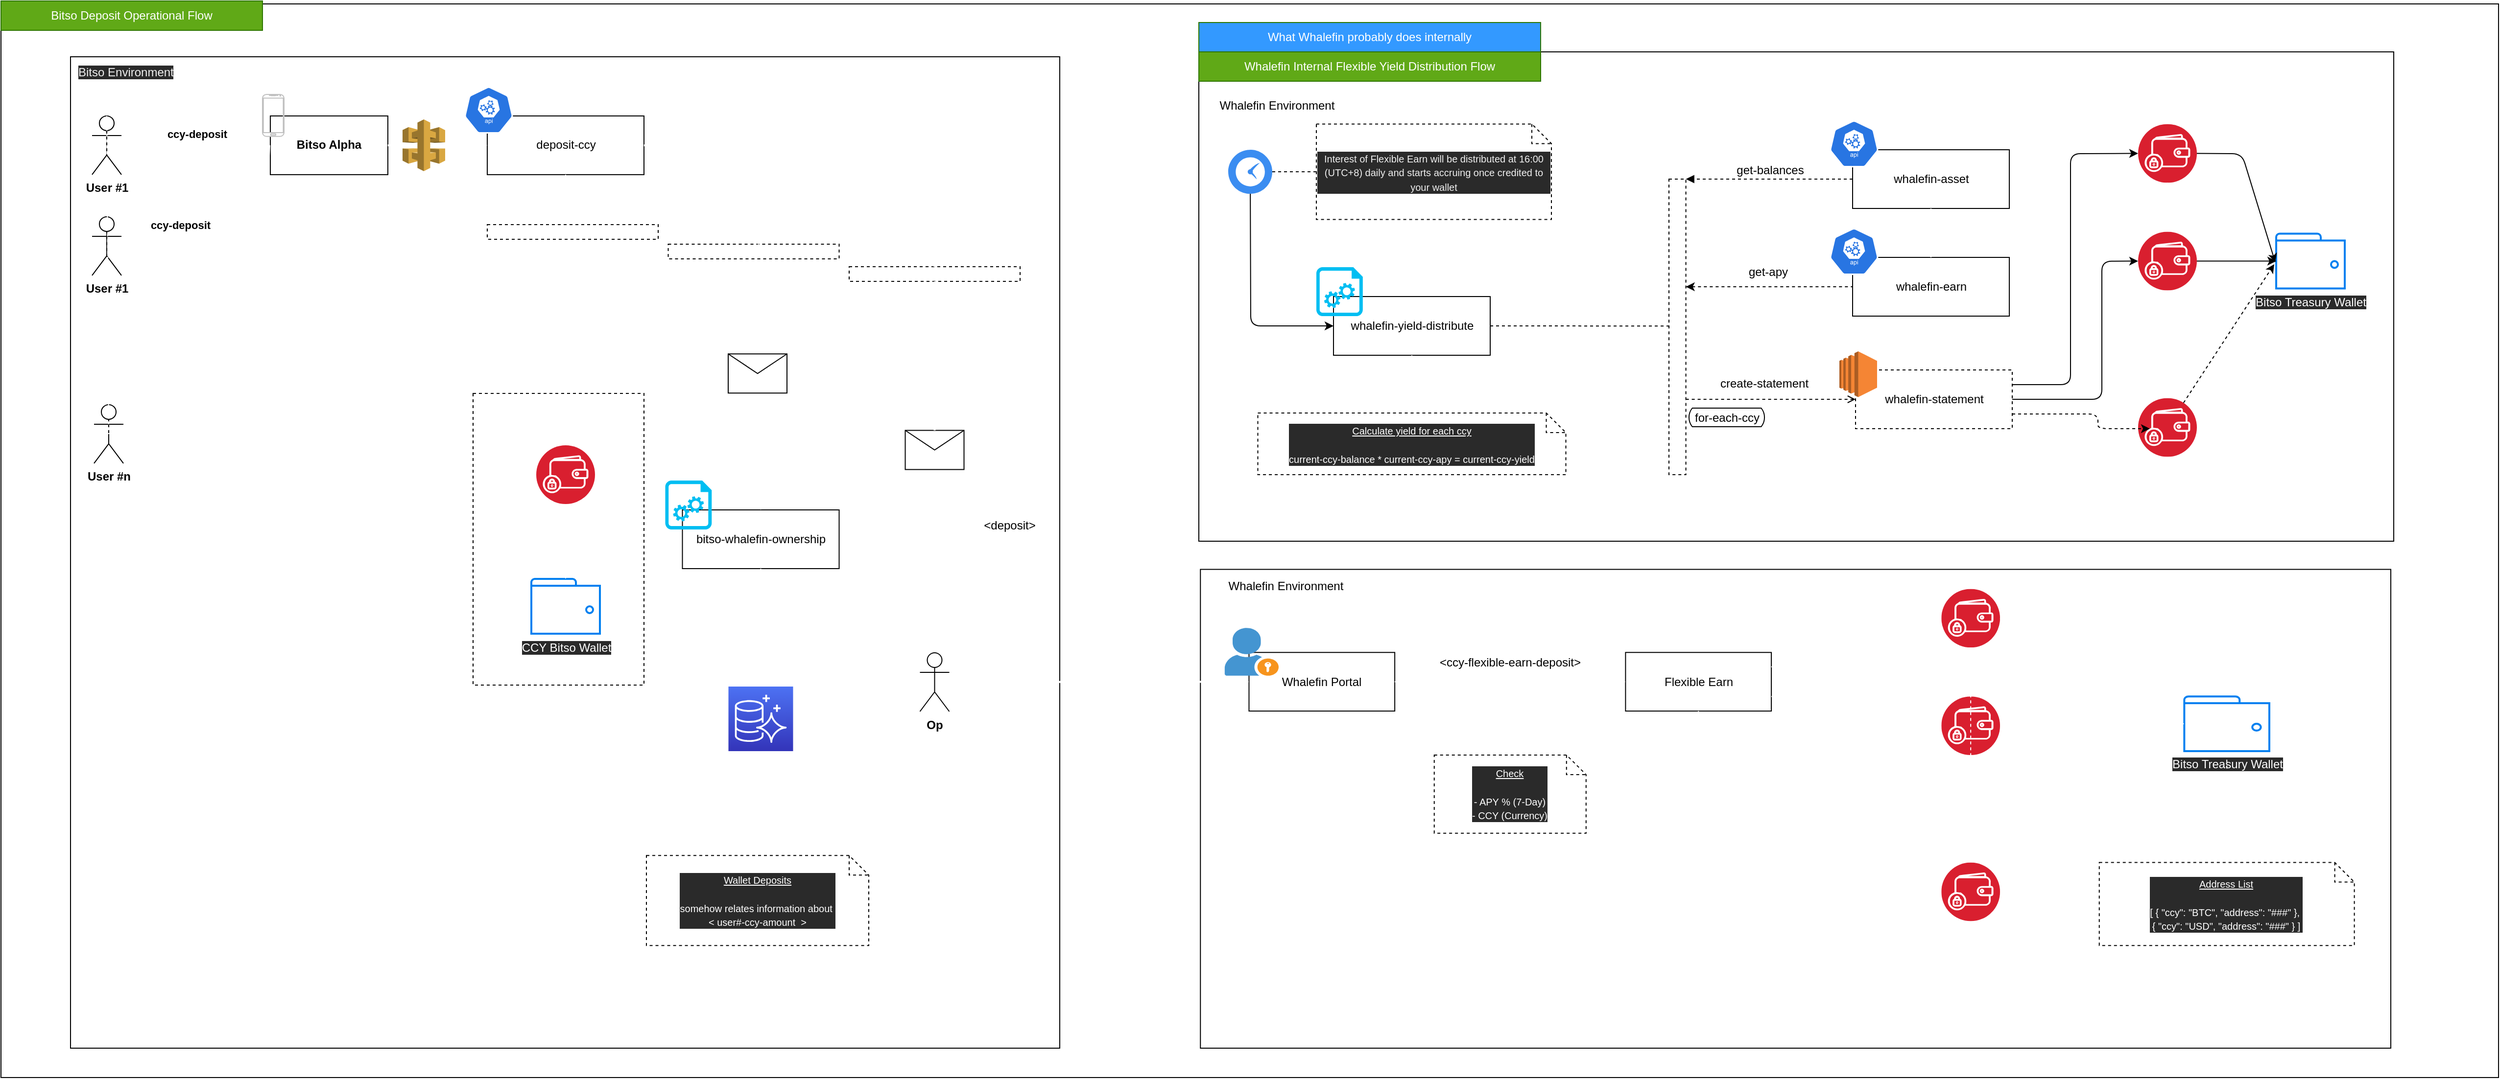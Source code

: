 <mxfile>
    <diagram id="_SWscUMFCUIIxWZ5bed2" name="Page-1">
        <mxGraphModel dx="3054" dy="1720" grid="1" gridSize="10" guides="1" tooltips="1" connect="1" arrows="1" fold="1" page="1" pageScale="1" pageWidth="850" pageHeight="1100" math="0" shadow="0">
            <root>
                <mxCell id="0"/>
                <mxCell id="1" parent="0"/>
                <mxCell id="2" value="" style="rounded=0;whiteSpace=wrap;html=1;" parent="1" vertex="1">
                    <mxGeometry y="3" width="2550" height="1097" as="geometry"/>
                </mxCell>
                <mxCell id="3" value="" style="rounded=0;whiteSpace=wrap;html=1;fontSize=10;fontColor=#FFFFFF;" parent="1" vertex="1">
                    <mxGeometry x="71" y="57" width="1010" height="1013" as="geometry"/>
                </mxCell>
                <mxCell id="4" value="Bitso Deposit Operational Flow" style="text;html=1;strokeColor=#2D7600;fillColor=#60a917;align=center;verticalAlign=middle;whiteSpace=wrap;rounded=0;fontColor=#ffffff;" parent="1" vertex="1">
                    <mxGeometry width="267" height="30" as="geometry"/>
                </mxCell>
                <mxCell id="5" value="" style="group;dashed=1;" parent="1" vertex="1" connectable="0">
                    <mxGeometry x="1223" y="52" width="1220" height="500" as="geometry"/>
                </mxCell>
                <mxCell id="6" value="" style="rounded=0;whiteSpace=wrap;html=1;" parent="5" vertex="1">
                    <mxGeometry x="10" y="40" width="920" height="400" as="geometry"/>
                </mxCell>
                <mxCell id="7" value="" style="rounded=0;whiteSpace=wrap;html=1;" parent="5" vertex="1">
                    <mxGeometry width="1220" height="500" as="geometry"/>
                </mxCell>
                <mxCell id="8" value="Whalefin Internal Flexible Yield Distribution Flow" style="text;html=1;strokeColor=#2D7600;fillColor=#60a917;align=center;verticalAlign=middle;whiteSpace=wrap;rounded=0;fontColor=#ffffff;" parent="5" vertex="1">
                    <mxGeometry width="349" height="30" as="geometry"/>
                </mxCell>
                <mxCell id="9" value="Whalefin Environment" style="text;html=1;strokeColor=none;fillColor=none;align=center;verticalAlign=middle;whiteSpace=wrap;rounded=0;" parent="5" vertex="1">
                    <mxGeometry x="10" y="40" width="140" height="30" as="geometry"/>
                </mxCell>
                <mxCell id="10" value="" style="group" parent="5" vertex="1" connectable="0">
                    <mxGeometry x="120" y="220" width="177.5" height="90" as="geometry"/>
                </mxCell>
                <mxCell id="11" value="whalefin-yield-distribute" style="rounded=0;whiteSpace=wrap;html=1;" parent="10" vertex="1">
                    <mxGeometry x="17.5" y="30" width="160" height="60" as="geometry"/>
                </mxCell>
                <mxCell id="12" value="" style="verticalLabelPosition=bottom;html=1;verticalAlign=top;align=center;strokeColor=none;fillColor=#00BEF2;shape=mxgraph.azure.startup_task;pointerEvents=1;labelBackgroundColor=#2A2A2A;fontColor=#FFFFFF;gradientColor=none;shadow=0;" parent="10" vertex="1">
                    <mxGeometry width="47.5" height="50" as="geometry"/>
                </mxCell>
                <mxCell id="13" value="&lt;span style=&quot;color: rgb(240 , 240 , 240)&quot;&gt;&lt;font style=&quot;font-size: 10px&quot;&gt;Interest of Flexible Earn will be distributed at 16:00 (UTC+8) daily and starts accruing once credited to your wallet&lt;/font&gt;&lt;/span&gt;" style="shape=note;size=20;whiteSpace=wrap;html=1;labelBackgroundColor=#2A2A2A;fontColor=#FFFFFF;dashed=1;" parent="5" vertex="1">
                    <mxGeometry x="120" y="73.75" width="240" height="97.5" as="geometry"/>
                </mxCell>
                <mxCell id="14" style="edgeStyle=none;html=1;entryX=0;entryY=0.5;entryDx=0;entryDy=0;entryPerimeter=0;dashed=1;endArrow=none;endFill=0;" parent="5" source="16" target="13" edge="1">
                    <mxGeometry relative="1" as="geometry"/>
                </mxCell>
                <mxCell id="15" style="edgeStyle=none;html=1;entryX=0;entryY=0.5;entryDx=0;entryDy=0;" parent="5" source="16" target="11" edge="1">
                    <mxGeometry relative="1" as="geometry">
                        <Array as="points">
                            <mxPoint x="53" y="280"/>
                        </Array>
                    </mxGeometry>
                </mxCell>
                <mxCell id="16" value="" style="sketch=0;html=1;aspect=fixed;strokeColor=none;shadow=0;align=center;verticalAlign=top;fillColor=#3B8DF1;shape=mxgraph.gcp2.clock" parent="5" vertex="1">
                    <mxGeometry x="30" y="100" width="45" height="45" as="geometry"/>
                </mxCell>
                <mxCell id="17" value="" style="html=1;points=[];perimeter=orthogonalPerimeter;shadow=0;dashed=1;fontSize=10;gradientColor=none;" parent="5" vertex="1">
                    <mxGeometry x="480" y="130" width="17.3" height="302" as="geometry"/>
                </mxCell>
                <mxCell id="18" value="&lt;font style=&quot;font-size: 12px&quot;&gt;get-balances&lt;/font&gt;" style="html=1;verticalAlign=bottom;endArrow=block;entryX=1;entryY=0;dashed=1;fontSize=10;exitX=0;exitY=0.5;exitDx=0;exitDy=0;" parent="5" source="21" target="17" edge="1">
                    <mxGeometry relative="1" as="geometry">
                        <mxPoint x="589.76" y="145" as="sourcePoint"/>
                    </mxGeometry>
                </mxCell>
                <mxCell id="19" value="" style="group" parent="5" vertex="1" connectable="0">
                    <mxGeometry x="650" y="70" width="177.5" height="90" as="geometry"/>
                </mxCell>
                <mxCell id="20" value="" style="group" parent="19" vertex="1" connectable="0">
                    <mxGeometry x="-6" width="183.5" height="90" as="geometry"/>
                </mxCell>
                <mxCell id="21" value="whalefin-asset" style="rounded=0;whiteSpace=wrap;html=1;" parent="20" vertex="1">
                    <mxGeometry x="23.5" y="30" width="160" height="60" as="geometry"/>
                </mxCell>
                <mxCell id="22" value="" style="sketch=0;html=1;dashed=0;whitespace=wrap;fillColor=#2875E2;strokeColor=#ffffff;points=[[0.005,0.63,0],[0.1,0.2,0],[0.9,0.2,0],[0.5,0,0],[0.995,0.63,0],[0.72,0.99,0],[0.5,1,0],[0.28,0.99,0]];shape=mxgraph.kubernetes.icon;prIcon=api;shadow=0;fontSize=12;" parent="20" vertex="1">
                    <mxGeometry width="50" height="48" as="geometry"/>
                </mxCell>
                <mxCell id="23" value="" style="group" parent="5" vertex="1" connectable="0">
                    <mxGeometry x="650" y="180" width="177.5" height="90" as="geometry"/>
                </mxCell>
                <mxCell id="24" value="" style="group" parent="23" vertex="1" connectable="0">
                    <mxGeometry x="-6" width="183.5" height="90" as="geometry"/>
                </mxCell>
                <mxCell id="25" value="whalefin-earn" style="rounded=0;whiteSpace=wrap;html=1;" parent="24" vertex="1">
                    <mxGeometry x="23.5" y="30" width="160" height="60" as="geometry"/>
                </mxCell>
                <mxCell id="26" value="" style="sketch=0;html=1;dashed=0;whitespace=wrap;fillColor=#2875E2;strokeColor=#ffffff;points=[[0.005,0.63,0],[0.1,0.2,0],[0.9,0.2,0],[0.5,0,0],[0.995,0.63,0],[0.72,0.99,0],[0.5,1,0],[0.28,0.99,0]];shape=mxgraph.kubernetes.icon;prIcon=api;shadow=0;fontSize=12;" parent="24" vertex="1">
                    <mxGeometry width="50" height="48" as="geometry"/>
                </mxCell>
                <mxCell id="27" value="" style="group;dashed=1;" parent="5" vertex="1" connectable="0">
                    <mxGeometry x="647" y="295" width="183.5" height="90" as="geometry"/>
                </mxCell>
                <mxCell id="28" value="" style="group;dashed=1;" parent="27" vertex="1" connectable="0">
                    <mxGeometry x="7" y="11" width="176.5" height="79" as="geometry"/>
                </mxCell>
                <mxCell id="29" value="whalefin-statement" style="rounded=0;whiteSpace=wrap;html=1;dashed=1;" parent="28" vertex="1">
                    <mxGeometry x="16.5" y="19" width="160" height="60" as="geometry"/>
                </mxCell>
                <mxCell id="30" value="" style="outlineConnect=0;dashed=0;verticalLabelPosition=bottom;verticalAlign=top;align=center;html=1;shape=mxgraph.aws3.ec2;fillColor=#F58534;gradientColor=none;shadow=0;fontSize=12;" parent="28" vertex="1">
                    <mxGeometry width="38.5" height="46.8" as="geometry"/>
                </mxCell>
                <mxCell id="31" value="create-statement" style="edgeLabel;html=1;align=center;verticalAlign=middle;resizable=0;points=[];fontSize=12;" parent="5" vertex="1" connectable="0">
                    <mxGeometry x="576" y="298" as="geometry">
                        <mxPoint x="1" y="41" as="offset"/>
                    </mxGeometry>
                </mxCell>
                <mxCell id="32" value="for-each-ccy" style="html=1;dashed=0;whitespace=wrap;shape=mxgraph.dfd.loop" parent="5" vertex="1">
                    <mxGeometry x="500" y="364" width="78" height="19" as="geometry"/>
                </mxCell>
                <mxCell id="33" style="edgeStyle=none;html=1;entryX=0;entryY=0.5;entryDx=0;entryDy=0;fontSize=12;endArrow=none;endFill=0;startArrow=classic;startFill=1;dashed=1;" parent="5" source="17" target="25" edge="1">
                    <mxGeometry relative="1" as="geometry">
                        <mxPoint x="677.5" y="244" as="targetPoint"/>
                    </mxGeometry>
                </mxCell>
                <mxCell id="34" value="get-apy" style="edgeLabel;html=1;align=center;verticalAlign=middle;resizable=0;points=[];fontSize=12;" parent="33" vertex="1" connectable="0">
                    <mxGeometry x="-0.259" y="-1" relative="1" as="geometry">
                        <mxPoint x="20" y="-16" as="offset"/>
                    </mxGeometry>
                </mxCell>
                <mxCell id="35" style="edgeStyle=none;html=1;entryX=0.116;entryY=0.497;entryDx=0;entryDy=0;entryPerimeter=0;endArrow=none;endFill=0;dashed=1;" parent="5" source="11" target="17" edge="1">
                    <mxGeometry relative="1" as="geometry"/>
                </mxCell>
                <mxCell id="36" value="&lt;font color=&quot;#ffffff&quot;&gt;BTC Wallet&lt;/font&gt;" style="aspect=fixed;perimeter=ellipsePerimeter;html=1;align=center;shadow=0;dashed=0;fontColor=#4277BB;labelBackgroundColor=#ffffff;fontSize=12;spacingTop=3;image;image=img/lib/ibm/blockchain/wallet.svg;" parent="5" vertex="1">
                    <mxGeometry x="959" y="73.75" width="60" height="60" as="geometry"/>
                </mxCell>
                <mxCell id="37" style="edgeStyle=none;html=1;entryX=0;entryY=0.5;entryDx=0;entryDy=0;dashed=1;fontSize=12;startArrow=none;startFill=0;endArrow=open;endFill=0;" parent="5" source="17" target="29" edge="1">
                    <mxGeometry relative="1" as="geometry"/>
                </mxCell>
                <mxCell id="39" value="&lt;font color=&quot;#ffffff&quot;&gt;&amp;lt;???&amp;gt; Wallet&lt;/font&gt;" style="aspect=fixed;perimeter=ellipsePerimeter;html=1;align=center;shadow=0;dashed=0;fontColor=#4277BB;labelBackgroundColor=#ffffff;fontSize=12;spacingTop=3;image;image=img/lib/ibm/blockchain/wallet.svg;" parent="5" vertex="1">
                    <mxGeometry x="959" y="353.75" width="60" height="60" as="geometry"/>
                </mxCell>
                <mxCell id="40" style="edgeStyle=none;html=1;fontColor=#FFFFFF;strokeColor=#FFFFFF;endArrow=none;endFill=0;dashed=1;" parent="5" source="36" target="39" edge="1">
                    <mxGeometry relative="1" as="geometry"/>
                </mxCell>
                <mxCell id="41" style="edgeStyle=none;html=1;entryX=0;entryY=0.5;entryDx=0;entryDy=0;endArrow=classic;endFill=1;exitX=1;exitY=0.25;exitDx=0;exitDy=0;" parent="5" source="29" target="36" edge="1">
                    <mxGeometry relative="1" as="geometry">
                        <Array as="points">
                            <mxPoint x="890" y="340"/>
                            <mxPoint x="890" y="104"/>
                        </Array>
                    </mxGeometry>
                </mxCell>
                <mxCell id="42" style="edgeStyle=none;html=1;entryX=0;entryY=0.5;entryDx=0;entryDy=0;endArrow=classic;endFill=1;exitX=1;exitY=0.5;exitDx=0;exitDy=0;" parent="5" source="29" target="38" edge="1">
                    <mxGeometry relative="1" as="geometry">
                        <Array as="points">
                            <mxPoint x="922" y="355"/>
                            <mxPoint x="922" y="214"/>
                        </Array>
                    </mxGeometry>
                </mxCell>
                <mxCell id="43" style="edgeStyle=none;html=1;dashed=1;endArrow=classic;endFill=1;exitX=1;exitY=0.75;exitDx=0;exitDy=0;" parent="5" source="29" edge="1">
                    <mxGeometry relative="1" as="geometry">
                        <mxPoint x="971" y="385" as="targetPoint"/>
                        <Array as="points">
                            <mxPoint x="918" y="370"/>
                            <mxPoint x="918" y="385"/>
                        </Array>
                    </mxGeometry>
                </mxCell>
                <mxCell id="44" value="&lt;span style=&quot;background-color: rgb(42 , 42 , 42)&quot;&gt;Bitso Treasury Wallet&lt;/span&gt;" style="html=1;verticalLabelPosition=bottom;align=center;labelBackgroundColor=#ffffff;verticalAlign=top;strokeWidth=2;strokeColor=#0080F0;shadow=0;dashed=0;shape=mxgraph.ios7.icons.wallet;fontColor=#FFFFFF;" parent="5" vertex="1">
                    <mxGeometry x="1100" y="185.75" width="70" height="56" as="geometry"/>
                </mxCell>
                <mxCell id="45" style="edgeStyle=none;html=1;entryX=-0.014;entryY=0.522;entryDx=0;entryDy=0;entryPerimeter=0;endArrow=classic;endFill=1;" parent="5" source="36" target="44" edge="1">
                    <mxGeometry relative="1" as="geometry">
                        <Array as="points">
                            <mxPoint x="1065" y="104"/>
                        </Array>
                    </mxGeometry>
                </mxCell>
                <mxCell id="46" value="&lt;font style=&quot;font-size: 10px&quot;&gt;&lt;u&gt;Calculate yield for each ccy&lt;/u&gt;&lt;br&gt;&lt;br&gt;current-ccy-balance * current-ccy-apy = current-ccy-yield&lt;/font&gt;&lt;u style=&quot;font-size: 10px&quot;&gt;&lt;br&gt;&lt;/u&gt;" style="shape=note;size=20;whiteSpace=wrap;html=1;labelBackgroundColor=#2A2A2A;fontColor=#FFFFFF;dashed=1;" parent="5" vertex="1">
                    <mxGeometry x="60.25" y="369" width="314.5" height="63" as="geometry"/>
                </mxCell>
                <mxCell id="47" style="edgeStyle=none;html=1;entryX=0.5;entryY=0;entryDx=0;entryDy=0;entryPerimeter=0;dashed=1;endArrow=none;endFill=0;strokeColor=#FFFFFF;" parent="5" source="11" target="46" edge="1">
                    <mxGeometry relative="1" as="geometry"/>
                </mxCell>
                <mxCell id="48" style="edgeStyle=none;html=1;endArrow=classic;endFill=1;" parent="5" source="38" target="44" edge="1">
                    <mxGeometry relative="1" as="geometry"/>
                </mxCell>
                <mxCell id="49" value="" style="edgeStyle=none;html=1;dashed=1;endArrow=none;endFill=0;strokeColor=#FFFFFF;" parent="5" source="25" target="21" edge="1">
                    <mxGeometry relative="1" as="geometry"/>
                </mxCell>
                <mxCell id="50" style="edgeStyle=none;html=1;entryX=-0.029;entryY=0.558;entryDx=0;entryDy=0;entryPerimeter=0;endArrow=classic;endFill=1;dashed=1;" parent="5" source="39" target="44" edge="1">
                    <mxGeometry relative="1" as="geometry"/>
                </mxCell>
                <mxCell id="38" value="&lt;font color=&quot;#ffffff&quot;&gt;USD Wallet&lt;/font&gt;" style="aspect=fixed;perimeter=ellipsePerimeter;html=1;align=center;shadow=0;dashed=0;fontColor=#4277BB;labelBackgroundColor=#ffffff;fontSize=12;spacingTop=3;image;image=img/lib/ibm/blockchain/wallet.svg;" parent="5" vertex="1">
                    <mxGeometry x="959" y="183.75" width="60" height="60" as="geometry"/>
                </mxCell>
                <mxCell id="51" value="" style="group" parent="1" vertex="1" connectable="0">
                    <mxGeometry x="840" y="441" width="1420" height="629" as="geometry"/>
                </mxCell>
                <mxCell id="52" value="" style="rounded=0;whiteSpace=wrap;html=1;" parent="51" vertex="1">
                    <mxGeometry x="384.629" y="139.778" width="1215.371" height="489.222" as="geometry"/>
                </mxCell>
                <mxCell id="54" value="" style="group" parent="51" vertex="1" connectable="0">
                    <mxGeometry x="409.432" y="199.683" width="173.624" height="84.865" as="geometry"/>
                </mxCell>
                <mxCell id="55" value="Whalefin Portal" style="rounded=0;whiteSpace=wrap;html=1;" parent="54" vertex="1">
                    <mxGeometry x="24.803" y="24.96" width="148.821" height="59.905" as="geometry"/>
                </mxCell>
                <mxCell id="56" value="" style="shadow=0;dashed=0;html=1;strokeColor=none;fillColor=#4495D1;labelPosition=center;verticalLabelPosition=bottom;verticalAlign=top;align=center;outlineConnect=0;shape=mxgraph.veeam.portal_admin;" parent="54" vertex="1">
                    <mxGeometry width="55.064" height="48.723" as="geometry"/>
                </mxCell>
                <mxCell id="58" value="&amp;lt;deposit&amp;gt;" style="text;html=1;strokeColor=none;fillColor=none;align=center;verticalAlign=middle;whiteSpace=wrap;rounded=0;" parent="51" vertex="1">
                    <mxGeometry x="153.013" y="79.873" width="74.41" height="29.952" as="geometry"/>
                </mxCell>
                <mxCell id="59" value="Flexible Earn" style="rounded=0;whiteSpace=wrap;html=1;" parent="51" vertex="1">
                    <mxGeometry x="818.69" y="224.643" width="148.821" height="59.905" as="geometry"/>
                </mxCell>
                <mxCell id="60" style="edgeStyle=none;html=1;entryX=0;entryY=0.5;entryDx=0;entryDy=0;strokeColor=#FFFFFF;" parent="51" source="55" target="59" edge="1">
                    <mxGeometry relative="1" as="geometry"/>
                </mxCell>
                <mxCell id="61" value="Whalefin Environment" style="text;html=1;strokeColor=none;fillColor=none;align=center;verticalAlign=middle;whiteSpace=wrap;rounded=0;" parent="51" vertex="1">
                    <mxGeometry x="384.629" y="142.274" width="173.624" height="29.952" as="geometry"/>
                </mxCell>
                <mxCell id="62" value="&amp;lt;ccy-flexible-earn-deposit&amp;gt;" style="text;html=1;strokeColor=none;fillColor=none;align=center;verticalAlign=middle;whiteSpace=wrap;rounded=0;" parent="51" vertex="1">
                    <mxGeometry x="607.86" y="219.651" width="186.026" height="29.952" as="geometry"/>
                </mxCell>
                <mxCell id="63" value="&lt;font color=&quot;#ffffff&quot;&gt;BTC Wallet&lt;/font&gt;" style="aspect=fixed;perimeter=ellipsePerimeter;html=1;align=center;shadow=0;dashed=0;fontColor=#4277BB;labelBackgroundColor=#ffffff;fontSize=12;spacingTop=3;image;image=img/lib/ibm/blockchain/wallet.svg;" parent="51" vertex="1">
                    <mxGeometry x="1141.135" y="159.746" width="59.905" height="59.905" as="geometry"/>
                </mxCell>
                <mxCell id="64" style="edgeStyle=none;html=1;entryX=0;entryY=0.5;entryDx=0;entryDy=0;fontColor=#FFFFFF;endArrow=classic;endFill=1;strokeColor=#FFFFFF;exitX=1;exitY=0.25;exitDx=0;exitDy=0;" parent="51" source="59" target="63" edge="1">
                    <mxGeometry relative="1" as="geometry">
                        <Array as="points">
                            <mxPoint x="1054.323" y="189.698"/>
                        </Array>
                    </mxGeometry>
                </mxCell>
                <mxCell id="65" value="&amp;lt;BTC-flex-earn-dep&amp;gt;" style="edgeLabel;html=1;align=center;verticalAlign=middle;resizable=0;points=[];fontColor=#FFFFFF;" parent="64" vertex="1" connectable="0">
                    <mxGeometry x="-0.128" relative="1" as="geometry">
                        <mxPoint x="15" y="-28" as="offset"/>
                    </mxGeometry>
                </mxCell>
                <mxCell id="66" value="&lt;font color=&quot;#ffffff&quot;&gt;USD Wallet&lt;/font&gt;" style="aspect=fixed;perimeter=ellipsePerimeter;html=1;align=center;shadow=0;dashed=0;fontColor=#4277BB;labelBackgroundColor=#ffffff;fontSize=12;spacingTop=3;image;image=img/lib/ibm/blockchain/wallet.svg;" parent="51" vertex="1">
                    <mxGeometry x="1141.135" y="269.571" width="59.905" height="59.905" as="geometry"/>
                </mxCell>
                <mxCell id="67" style="edgeStyle=none;html=1;entryX=0;entryY=0.5;entryDx=0;entryDy=0;fontColor=#FFFFFF;endArrow=classic;endFill=1;strokeColor=#FFFFFF;exitX=1;exitY=0.75;exitDx=0;exitDy=0;" parent="51" source="59" target="66" edge="1">
                    <mxGeometry relative="1" as="geometry">
                        <Array as="points">
                            <mxPoint x="1054.323" y="299.524"/>
                        </Array>
                    </mxGeometry>
                </mxCell>
                <mxCell id="68" value="&amp;lt;USD-flex-earn-dep&amp;gt;" style="edgeLabel;html=1;align=center;verticalAlign=middle;resizable=0;points=[];fontColor=#FFFFFF;" parent="67" vertex="1" connectable="0">
                    <mxGeometry x="0.348" y="-1" relative="1" as="geometry">
                        <mxPoint x="-22" y="19" as="offset"/>
                    </mxGeometry>
                </mxCell>
                <mxCell id="69" value="&lt;font color=&quot;#ffffff&quot;&gt;&amp;lt;???&amp;gt; Wallet&lt;/font&gt;" style="aspect=fixed;perimeter=ellipsePerimeter;html=1;align=center;shadow=0;dashed=0;fontColor=#4277BB;labelBackgroundColor=#ffffff;fontSize=12;spacingTop=3;image;image=img/lib/ibm/blockchain/wallet.svg;" parent="51" vertex="1">
                    <mxGeometry x="1141.135" y="439.302" width="59.905" height="59.905" as="geometry"/>
                </mxCell>
                <mxCell id="70" style="edgeStyle=none;html=1;entryX=0;entryY=0;entryDx=0;entryDy=0;fontColor=#FFFFFF;endArrow=classic;endFill=1;strokeColor=#FFFFFF;exitX=0.5;exitY=1;exitDx=0;exitDy=0;dashed=1;" parent="51" source="59" target="69" edge="1">
                    <mxGeometry relative="1" as="geometry">
                        <Array as="points">
                            <mxPoint x="893.1" y="448.287"/>
                        </Array>
                    </mxGeometry>
                </mxCell>
                <mxCell id="71" style="edgeStyle=none;html=1;fontColor=#FFFFFF;strokeColor=#FFFFFF;endArrow=none;endFill=0;dashed=1;" parent="51" source="63" target="69" edge="1">
                    <mxGeometry relative="1" as="geometry"/>
                </mxCell>
                <mxCell id="72" value="&lt;span style=&quot;background-color: rgb(42 , 42 , 42)&quot;&gt;Bitso Treasury Wallet&lt;/span&gt;" style="html=1;verticalLabelPosition=bottom;align=center;labelBackgroundColor=#ffffff;verticalAlign=top;strokeWidth=2;strokeColor=#0080F0;shadow=0;dashed=0;shape=mxgraph.ios7.icons.wallet;fontColor=#FFFFFF;" parent="51" vertex="1">
                    <mxGeometry x="1389.17" y="269.571" width="86.812" height="55.911" as="geometry"/>
                </mxCell>
                <mxCell id="73" style="edgeStyle=none;html=1;entryX=-0.014;entryY=0.286;entryDx=0;entryDy=0;entryPerimeter=0;fontColor=#FFFFFF;endArrow=classic;endFill=1;strokeColor=#FFFFFF;exitX=1;exitY=0.5;exitDx=0;exitDy=0;" parent="51" source="63" target="72" edge="1">
                    <mxGeometry relative="1" as="geometry">
                        <Array as="points"/>
                    </mxGeometry>
                </mxCell>
                <mxCell id="74" style="edgeStyle=none;html=1;entryX=0;entryY=0.5;entryDx=0;entryDy=0;entryPerimeter=0;fontColor=#FFFFFF;endArrow=classic;endFill=1;strokeColor=#FFFFFF;" parent="51" source="66" target="72" edge="1">
                    <mxGeometry relative="1" as="geometry"/>
                </mxCell>
                <mxCell id="75" value="&amp;lt;???-flex-earn-dep&amp;gt;" style="edgeLabel;html=1;align=center;verticalAlign=middle;resizable=0;points=[];fontColor=#FFFFFF;" parent="51" vertex="1" connectable="0">
                    <mxGeometry x="1054.326" y="429.317" as="geometry"/>
                </mxCell>
                <mxCell id="76" style="edgeStyle=none;html=1;entryX=0.5;entryY=1;entryDx=0;entryDy=0;dashed=1;fontColor=#FFFFFF;endArrow=none;endFill=0;strokeColor=#FFFFFF;" parent="51" source="77" target="62" edge="1">
                    <mxGeometry relative="1" as="geometry"/>
                </mxCell>
                <mxCell id="77" value="&lt;font style=&quot;font-size: 10px&quot;&gt;&lt;u&gt;Check&lt;/u&gt;&lt;br&gt;&lt;br&gt;- APY % (7-Day)&lt;br&gt;- CCY (Currency)&lt;/font&gt;" style="shape=note;size=20;whiteSpace=wrap;html=1;labelBackgroundColor=#2A2A2A;fontColor=#FFFFFF;dashed=1;" parent="51" vertex="1">
                    <mxGeometry x="623.362" y="329.476" width="155.022" height="79.873" as="geometry"/>
                </mxCell>
                <mxCell id="78" style="edgeStyle=none;html=1;dashed=1;fontColor=#FFFFFF;endArrow=none;endFill=0;strokeColor=#FFFFFF;" parent="51" source="79" target="72" edge="1">
                    <mxGeometry relative="1" as="geometry"/>
                </mxCell>
                <mxCell id="79" value="&lt;font style=&quot;font-size: 10px&quot;&gt;&lt;u&gt;Address List&lt;br&gt;&lt;br&gt;[&lt;/u&gt;&amp;nbsp;{ &quot;ccy&quot;: &quot;BTC&quot;, &quot;address&quot;: &quot;###&quot; },&amp;nbsp;&lt;br&gt;{ &quot;ccy&quot;: &quot;USD&quot;, &quot;address&quot;: &quot;###&quot; }&amp;nbsp;&lt;/font&gt;&lt;u style=&quot;font-size: 10px&quot;&gt;&lt;font style=&quot;font-size: 10px&quot;&gt;]&lt;/font&gt;&lt;br&gt;&lt;/u&gt;" style="shape=note;size=20;whiteSpace=wrap;html=1;labelBackgroundColor=#2A2A2A;fontColor=#FFFFFF;dashed=1;" parent="51" vertex="1">
                    <mxGeometry x="1302.358" y="439.302" width="260.437" height="84.865" as="geometry"/>
                </mxCell>
                <mxCell id="80" style="edgeStyle=none;html=1;entryX=-0.014;entryY=0.643;entryDx=0;entryDy=0;entryPerimeter=0;fontColor=#FFFFFF;endArrow=classic;endFill=1;strokeColor=#FFFFFF;dashed=1;" parent="51" source="69" target="72" edge="1">
                    <mxGeometry relative="1" as="geometry"/>
                </mxCell>
                <mxCell id="119" value="&lt;u style=&quot;font-size: 10px&quot;&gt;Wallet Deposits&lt;br&gt;&lt;/u&gt;&lt;br&gt;&lt;font style=&quot;font-size: 10px&quot;&gt;somehow relates information about&amp;nbsp;&lt;br&gt;&amp;lt; user#-ccy-amount&amp;nbsp; &amp;gt;&lt;br&gt;&lt;/font&gt;" style="shape=note;size=20;whiteSpace=wrap;html=1;labelBackgroundColor=#2A2A2A;fontColor=#FFFFFF;dashed=1;align=center;" parent="51" vertex="1">
                    <mxGeometry x="-181" y="432.17" width="227" height="92" as="geometry"/>
                </mxCell>
                <mxCell id="111" value="" style="group" parent="51" vertex="1" connectable="0">
                    <mxGeometry x="-161.75" y="49.0" width="177.5" height="90" as="geometry"/>
                </mxCell>
                <mxCell id="112" value="bitso-whalefin-ownership" style="rounded=0;whiteSpace=wrap;html=1;" parent="111" vertex="1">
                    <mxGeometry x="17.5" y="30" width="160" height="60" as="geometry"/>
                </mxCell>
                <mxCell id="113" value="" style="verticalLabelPosition=bottom;html=1;verticalAlign=top;align=center;strokeColor=none;fillColor=#00BEF2;shape=mxgraph.azure.startup_task;pointerEvents=1;labelBackgroundColor=#2A2A2A;fontColor=#FFFFFF;gradientColor=none;shadow=0;" parent="111" vertex="1">
                    <mxGeometry width="47.5" height="50" as="geometry"/>
                </mxCell>
                <mxCell id="57" style="edgeStyle=none;html=1;entryX=0;entryY=0.5;entryDx=0;entryDy=0;strokeColor=#FFFFFF;exitX=0.5;exitY=0.5;exitDx=0;exitDy=0;exitPerimeter=0;strokeWidth=2;" parent="1" source="53" target="55" edge="1">
                    <mxGeometry relative="1" as="geometry">
                        <mxPoint x="908" y="556" as="sourcePoint"/>
                    </mxGeometry>
                </mxCell>
                <mxCell id="114" style="edgeStyle=none;html=1;entryX=0.5;entryY=0;entryDx=0;entryDy=0;fontColor=#FFFFFF;startArrow=none;startFill=0;endArrow=classic;endFill=1;strokeColor=#FFFFFF;exitX=0.525;exitY=1.037;exitDx=0;exitDy=0;exitPerimeter=0;" parent="1" source="109" target="112" edge="1">
                    <mxGeometry relative="1" as="geometry">
                        <Array as="points"/>
                    </mxGeometry>
                </mxCell>
                <mxCell id="115" value="invoke-relate-whalefin-deposit" style="edgeLabel;html=1;align=center;verticalAlign=middle;resizable=0;points=[];fontColor=#FFFFFF;" parent="114" vertex="1" connectable="0">
                    <mxGeometry x="-0.761" y="2" relative="1" as="geometry">
                        <mxPoint as="offset"/>
                    </mxGeometry>
                </mxCell>
                <mxCell id="81" value="" style="group" parent="1" vertex="1" connectable="0">
                    <mxGeometry x="93" y="55.004" width="947.5" height="807.456" as="geometry"/>
                </mxCell>
                <mxCell id="82" value="" style="html=1;points=[];perimeter=orthogonalPerimeter;shadow=0;dashed=1;fontSize=10;gradientColor=none;" parent="81" vertex="1">
                    <mxGeometry x="389" y="345.996" width="174.5" height="298" as="geometry"/>
                </mxCell>
                <mxCell id="83" value="User #1" style="shape=umlActor;verticalLabelPosition=bottom;verticalAlign=top;html=1;outlineConnect=0;fontStyle=1" parent="81" vertex="1">
                    <mxGeometry y="62.456" width="30" height="60" as="geometry"/>
                </mxCell>
                <mxCell id="84" value="" style="group;fontStyle=1" parent="81" vertex="1" connectable="0">
                    <mxGeometry x="162" y="37.456" width="140" height="85" as="geometry"/>
                </mxCell>
                <mxCell id="85" value="Bitso Alpha" style="rounded=0;whiteSpace=wrap;html=1;fontStyle=1" parent="84" vertex="1">
                    <mxGeometry x="20" y="25" width="120" height="60" as="geometry"/>
                </mxCell>
                <mxCell id="86" value="" style="verticalLabelPosition=bottom;verticalAlign=top;html=1;shadow=0;dashed=0;strokeWidth=1;shape=mxgraph.android.phone2;strokeColor=#c0c0c0;fontStyle=1" parent="84" vertex="1">
                    <mxGeometry x="12" y="3" width="22" height="42.9" as="geometry"/>
                </mxCell>
                <mxCell id="87" style="edgeStyle=none;html=1;entryX=0;entryY=0.5;entryDx=0;entryDy=0;endArrow=classic;endFill=1;strokeColor=#FFFFFF;fontStyle=1;strokeWidth=2;" parent="81" source="83" target="85" edge="1">
                    <mxGeometry relative="1" as="geometry"/>
                </mxCell>
                <mxCell id="88" value="ccy-deposit" style="edgeLabel;html=1;align=center;verticalAlign=middle;resizable=0;points=[];fontStyle=1" parent="87" vertex="1" connectable="0">
                    <mxGeometry x="0.171" y="-1" relative="1" as="geometry">
                        <mxPoint x="-12" y="-13" as="offset"/>
                    </mxGeometry>
                </mxCell>
                <mxCell id="89" style="edgeStyle=none;html=1;entryX=0;entryY=0.5;entryDx=0;entryDy=0;endArrow=classic;endFill=1;strokeColor=#FFFFFF;fontStyle=1;strokeWidth=2;" parent="81" source="90" target="85" edge="1">
                    <mxGeometry relative="1" as="geometry"/>
                </mxCell>
                <mxCell id="90" value="User #1" style="shape=umlActor;verticalLabelPosition=bottom;verticalAlign=top;html=1;outlineConnect=0;fontStyle=1" parent="81" vertex="1">
                    <mxGeometry y="165.456" width="30" height="60" as="geometry"/>
                </mxCell>
                <mxCell id="91" style="edgeStyle=none;html=1;entryX=0;entryY=0.5;entryDx=0;entryDy=0;endArrow=classic;endFill=1;strokeColor=#FFFFFF;dashed=1;fontStyle=1" parent="81" source="92" target="85" edge="1">
                    <mxGeometry relative="1" as="geometry"/>
                </mxCell>
                <mxCell id="92" value="User #n" style="shape=umlActor;verticalLabelPosition=bottom;verticalAlign=top;html=1;outlineConnect=0;fontStyle=1" parent="81" vertex="1">
                    <mxGeometry x="2" y="357.456" width="30" height="60" as="geometry"/>
                </mxCell>
                <mxCell id="93" style="edgeStyle=none;html=1;entryX=0.5;entryY=0.5;entryDx=0;entryDy=0;entryPerimeter=0;dashed=1;endArrow=none;endFill=0;strokeColor=#FFFFFF;exitX=0.5;exitY=0;exitDx=0;exitDy=0;exitPerimeter=0;fontStyle=1" parent="81" source="83" target="92" edge="1">
                    <mxGeometry relative="1" as="geometry"/>
                </mxCell>
                <mxCell id="94" value="ccy-deposit" style="edgeLabel;html=1;align=center;verticalAlign=middle;resizable=0;points=[];fontStyle=1" parent="81" vertex="1" connectable="0">
                    <mxGeometry x="89.996" y="173.456" as="geometry"/>
                </mxCell>
                <mxCell id="95" value="" style="endArrow=none;dashed=1;html=1;strokeColor=#FFFFFF;" parent="81" edge="1">
                    <mxGeometry width="50" height="50" relative="1" as="geometry">
                        <mxPoint x="337" y="753.996" as="sourcePoint"/>
                        <mxPoint x="337" y="17.996" as="targetPoint"/>
                    </mxGeometry>
                </mxCell>
                <mxCell id="96" value="" style="group" parent="81" vertex="1" connectable="0">
                    <mxGeometry x="386" y="32.456" width="177.5" height="90" as="geometry"/>
                </mxCell>
                <mxCell id="97" value="" style="group" parent="96" vertex="1" connectable="0">
                    <mxGeometry x="-6" width="183.5" height="90" as="geometry"/>
                </mxCell>
                <mxCell id="98" value="deposit-ccy" style="rounded=0;whiteSpace=wrap;html=1;" parent="97" vertex="1">
                    <mxGeometry x="23.5" y="30" width="160" height="60" as="geometry"/>
                </mxCell>
                <mxCell id="99" value="" style="sketch=0;html=1;dashed=0;whitespace=wrap;fillColor=#2875E2;strokeColor=#ffffff;points=[[0.005,0.63,0],[0.1,0.2,0],[0.9,0.2,0],[0.5,0,0],[0.995,0.63,0],[0.72,0.99,0],[0.5,1,0],[0.28,0.99,0]];shape=mxgraph.kubernetes.icon;prIcon=api;shadow=0;fontSize=12;" parent="97" vertex="1">
                    <mxGeometry width="50" height="48" as="geometry"/>
                </mxCell>
                <mxCell id="100" style="edgeStyle=none;html=1;entryX=0;entryY=0.5;entryDx=0;entryDy=0;endArrow=classic;endFill=1;strokeColor=#FFFFFF;strokeWidth=2;" parent="81" source="85" target="98" edge="1">
                    <mxGeometry relative="1" as="geometry"/>
                </mxCell>
                <mxCell id="101" value="&lt;font&gt;CCY User #X Wallet&amp;nbsp;&lt;/font&gt;" style="aspect=fixed;perimeter=ellipsePerimeter;html=1;align=center;shadow=0;dashed=0;fontColor=#FFFFFF;labelBackgroundColor=#ffffff;fontSize=12;spacingTop=3;image;image=img/lib/ibm/blockchain/wallet.svg;" parent="81" vertex="1">
                    <mxGeometry x="453.5" y="398.996" width="60" height="60" as="geometry"/>
                </mxCell>
                <mxCell id="102" style="edgeStyle=none;html=1;fontColor=#FFFFFF;endArrow=classic;endFill=1;strokeColor=#FFFFFF;" parent="81" source="98" target="108" edge="1">
                    <mxGeometry relative="1" as="geometry"/>
                </mxCell>
                <mxCell id="103" value="&lt;span style=&quot;background-color: rgb(42 , 42 , 42)&quot;&gt;CCY Bitso Wallet&lt;/span&gt;" style="html=1;verticalLabelPosition=bottom;align=center;labelBackgroundColor=#ffffff;verticalAlign=top;strokeWidth=2;strokeColor=#0080F0;shadow=0;dashed=0;shape=mxgraph.ios7.icons.wallet;fontColor=#FFFFFF;" parent="81" vertex="1">
                    <mxGeometry x="448.5" y="535.496" width="70" height="56" as="geometry"/>
                </mxCell>
                <mxCell id="104" style="edgeStyle=none;html=1;fontColor=#FFFFFF;endArrow=classic;endFill=1;strokeColor=#FFFFFF;" parent="81" source="101" target="103" edge="1">
                    <mxGeometry relative="1" as="geometry"/>
                </mxCell>
                <mxCell id="105" style="edgeStyle=none;html=1;entryX=0.5;entryY=0;entryDx=0;entryDy=0;fontColor=#FFFFFF;endArrow=classic;endFill=1;strokeColor=#FFFFFF;dashed=1;" parent="81" source="108" target="101" edge="1">
                    <mxGeometry relative="1" as="geometry"/>
                </mxCell>
                <mxCell id="106" value="deposity-ccy-user" style="edgeLabel;html=1;align=center;verticalAlign=middle;resizable=0;points=[];fontColor=#FFFFFF;" parent="105" vertex="1" connectable="0">
                    <mxGeometry x="-0.238" y="1" relative="1" as="geometry">
                        <mxPoint x="-1" y="1" as="offset"/>
                    </mxGeometry>
                </mxCell>
                <mxCell id="107" value="&amp;lt;DoBitsoThings&amp;gt;" style="edgeLabel;html=1;align=center;verticalAlign=middle;resizable=0;points=[];fontColor=#FFFFFF;" parent="105" vertex="1" connectable="0">
                    <mxGeometry x="0.386" y="1" relative="1" as="geometry">
                        <mxPoint y="38" as="offset"/>
                    </mxGeometry>
                </mxCell>
                <mxCell id="108" value="" style="html=1;points=[];perimeter=orthogonalPerimeter;shadow=0;dashed=1;fontSize=10;gradientColor=none;" parent="81" vertex="1">
                    <mxGeometry x="403.5" y="173.456" width="174.5" height="15" as="geometry"/>
                </mxCell>
                <mxCell id="109" value="" style="html=1;points=[];perimeter=orthogonalPerimeter;shadow=0;dashed=1;fontSize=10;gradientColor=none;" parent="81" vertex="1">
                    <mxGeometry x="588.25" y="193.456" width="174.5" height="15" as="geometry"/>
                </mxCell>
                <mxCell id="110" style="edgeStyle=none;html=1;entryX=0.527;entryY=0.067;entryDx=0;entryDy=0;entryPerimeter=0;fontColor=#FFFFFF;startArrow=none;startFill=0;endArrow=none;endFill=0;strokeColor=#FFFFFF;" parent="81" source="98" target="109" edge="1">
                    <mxGeometry relative="1" as="geometry">
                        <Array as="points">
                            <mxPoint x="680" y="92.456"/>
                            <mxPoint x="680" y="131.456"/>
                        </Array>
                    </mxGeometry>
                </mxCell>
                <mxCell id="116" style="edgeStyle=none;html=1;entryX=0.5;entryY=0;entryDx=0;entryDy=0;entryPerimeter=0;fontSize=10;fontColor=#FFFFFF;startArrow=none;startFill=0;endArrow=classic;endFill=1;strokeColor=#FFFFFF;strokeWidth=2;" parent="81" source="125" target="53" edge="1">
                    <mxGeometry relative="1" as="geometry">
                        <mxPoint x="860.25" y="466.456" as="targetPoint"/>
                    </mxGeometry>
                </mxCell>
                <mxCell id="117" value="" style="html=1;points=[];perimeter=orthogonalPerimeter;shadow=0;dashed=1;fontSize=10;gradientColor=none;" parent="81" vertex="1">
                    <mxGeometry x="773" y="216.456" width="174.5" height="15" as="geometry"/>
                </mxCell>
                <mxCell id="123" style="edgeStyle=none;html=1;fontSize=10;fontColor=#FFFFFF;startArrow=none;startFill=0;endArrow=none;endFill=0;strokeColor=#FFFFFF;exitX=1;exitY=0.5;exitDx=0;exitDy=0;strokeWidth=2;" parent="81" source="98" target="117" edge="1">
                    <mxGeometry relative="1" as="geometry">
                        <Array as="points">
                            <mxPoint x="860" y="92.456"/>
                        </Array>
                    </mxGeometry>
                </mxCell>
                <mxCell id="125" value="" style="shape=message;html=1;whiteSpace=wrap;html=1;outlineConnect=0;fontColor=#FFFFFF;" parent="81" vertex="1">
                    <mxGeometry x="830.25" y="383.726" width="60" height="40" as="geometry"/>
                </mxCell>
                <mxCell id="126" value="" style="edgeStyle=none;html=1;entryX=0.5;entryY=0;entryDx=0;entryDy=0;entryPerimeter=0;fontSize=10;fontColor=#FFFFFF;startArrow=none;startFill=0;endArrow=none;endFill=1;strokeColor=#FFFFFF;strokeWidth=2;" parent="81" source="117" target="125" edge="1">
                    <mxGeometry relative="1" as="geometry">
                        <mxPoint x="860.25" y="211.456" as="sourcePoint"/>
                        <mxPoint x="860.25" y="466.456" as="targetPoint"/>
                    </mxGeometry>
                </mxCell>
                <mxCell id="127" value="&lt;span style=&quot;color: rgba(0 , 0 , 0 , 0) ; font-family: monospace ; font-size: 0px&quot;&gt;%3CmxGraphModel%3E%3Croot%3E%3CmxCell%20id%3D%220%22%2F%3E%3CmxCell%20id%3D%221%22%20parent%3D%220%22%2F%3E%3CmxCell%20id%3D%222%22%20value%3D%22invoke-relate-whalefin-deposit%22%20style%3D%22edgeLabel%3Bhtml%3D1%3Balign%3Dcenter%3BverticalAlign%3Dmiddle%3Bresizable%3D0%3Bpoints%3D%5B%5D%3BfontColor%3D%23FFFFFF%3B%22%20vertex%3D%221%22%20connectable%3D%220%22%20parent%3D%221%22%3E%3CmxGeometry%20x%3D%222488.819%22%20y%3D%221152.168%22%20as%3D%22geometry%22%2F%3E%3C%2FmxCell%3E%3C%2Froot%3E%3C%2FmxGraphModel%3&lt;/span&gt;&lt;span style=&quot;color: rgba(0 , 0 , 0 , 0) ; font-family: monospace ; font-size: 0px&quot;&gt;%3CmxGraphModel%3E%3Croot%3E%3CmxCell%20id%3D%220%22%2F%3E%3CmxCell%20id%3D%221%22%20parent%3D%220%22%2F%3E%3CmxCell%20id%3D%222%22%20value%3D%22invoke-relate-whalefin-deposit%22%20style%3D%22edgeLabel%3Bhtml%3D1%3Balign%3Dcenter%3BverticalAlign%3Dmiddle%3Bresizable%3D0%3Bpoints%3D%5B%5D%3BfontColor%3D%23FFFFFF%3B%22%20vertex%3D%221%22%20connectable%3D%220%22%20parent%3D%221%22%3E%3CmxGeometry%20x%3D%222488.819%22%20y%3D%221152.168%22%20as%3D%22geometry%22%2F%3E%3C%2FmxCell%3E%3C%2Froot%3E%3C%2FmxGraphModel%3E&lt;/span&gt;" style="edgeLabel;html=1;align=center;verticalAlign=middle;resizable=0;points=[];fontSize=10;fontColor=#FFFFFF;" parent="126" vertex="1" connectable="0">
                    <mxGeometry x="-0.278" y="-1" relative="1" as="geometry">
                        <mxPoint as="offset"/>
                    </mxGeometry>
                </mxCell>
                <mxCell id="128" value="&lt;span style=&quot;font-size: 11px&quot;&gt;invoke-whalefin-ops-deposit&lt;/span&gt;" style="edgeLabel;html=1;align=center;verticalAlign=middle;resizable=0;points=[];fontSize=10;fontColor=#FFFFFF;" parent="126" vertex="1" connectable="0">
                    <mxGeometry x="-0.147" y="-1" relative="1" as="geometry">
                        <mxPoint as="offset"/>
                    </mxGeometry>
                </mxCell>
                <mxCell id="129" value="&lt;span style=&quot;color: rgb(240 , 240 , 240) ; font-family: &amp;#34;helvetica&amp;#34; ; font-size: 12px ; font-style: normal ; font-weight: 400 ; letter-spacing: normal ; text-align: center ; text-indent: 0px ; text-transform: none ; word-spacing: 0px ; background-color: rgb(42 , 42 , 42) ; display: inline ; float: none&quot;&gt;Bitso Environment&lt;/span&gt;" style="text;whiteSpace=wrap;html=1;" parent="81" vertex="1">
                    <mxGeometry x="-16.003" y="4.457" width="137" height="28" as="geometry"/>
                </mxCell>
                <mxCell id="53" value="Op" style="shape=umlActor;verticalLabelPosition=bottom;verticalAlign=top;html=1;outlineConnect=0;fontStyle=1" parent="81" vertex="1">
                    <mxGeometry x="845.25" y="610.996" width="30" height="60" as="geometry"/>
                </mxCell>
                <mxCell id="124" value="" style="shape=message;html=1;whiteSpace=wrap;html=1;outlineConnect=0;fontColor=#FFFFFF;" parent="81" vertex="1">
                    <mxGeometry x="649.5" y="305.626" width="60" height="40" as="geometry"/>
                </mxCell>
                <mxCell id="131" value="" style="outlineConnect=0;dashed=0;verticalLabelPosition=bottom;verticalAlign=top;align=center;html=1;shape=mxgraph.aws3.api_gateway;fillColor=#D9A741;gradientColor=none;" parent="81" vertex="1">
                    <mxGeometry x="317" y="66.02" width="43.5" height="52.88" as="geometry"/>
                </mxCell>
                <mxCell id="118" value="&lt;font color=&quot;#ffffff&quot;&gt;whalefin-deposit-ownership&lt;/font&gt;" style="sketch=0;points=[[0,0,0],[0.25,0,0],[0.5,0,0],[0.75,0,0],[1,0,0],[0,1,0],[0.25,1,0],[0.5,1,0],[0.75,1,0],[1,1,0],[0,0.25,0],[0,0.5,0],[0,0.75,0],[1,0.25,0],[1,0.5,0],[1,0.75,0]];outlineConnect=0;fontColor=#232F3E;gradientColor=#4D72F3;gradientDirection=north;fillColor=#3334B9;strokeColor=#ffffff;dashed=0;verticalLabelPosition=bottom;verticalAlign=top;align=center;html=1;fontSize=12;fontStyle=0;aspect=fixed;shape=mxgraph.aws4.resourceIcon;resIcon=mxgraph.aws4.aurora;" parent="1" vertex="1">
                    <mxGeometry x="742.75" y="700.48" width="66" height="66" as="geometry"/>
                </mxCell>
                <mxCell id="122" style="edgeStyle=none;html=1;entryX=0.5;entryY=0;entryDx=0;entryDy=0;entryPerimeter=0;fontColor=#FFFFFF;startArrow=none;startFill=0;endArrow=none;endFill=0;strokeColor=#FFFFFF;dashed=1;" parent="1" source="118" target="119" edge="1">
                    <mxGeometry relative="1" as="geometry"/>
                </mxCell>
                <mxCell id="120" style="edgeStyle=none;html=1;entryX=0.5;entryY=0;entryDx=0;entryDy=0;entryPerimeter=0;dashed=1;fontSize=10;fontColor=#FFFFFF;startArrow=none;startFill=0;endArrow=none;endFill=0;strokeColor=#FFFFFF;" parent="1" source="112" target="118" edge="1">
                    <mxGeometry relative="1" as="geometry"/>
                </mxCell>
                <mxCell id="121" value="save" style="edgeLabel;html=1;align=center;verticalAlign=middle;resizable=0;points=[];fontSize=10;fontColor=#FFFFFF;" parent="120" vertex="1" connectable="0">
                    <mxGeometry x="-0.11" y="-1" relative="1" as="geometry">
                        <mxPoint as="offset"/>
                    </mxGeometry>
                </mxCell>
                <mxCell id="130" value="What Whalefin probably does internally" style="text;html=1;strokeColor=#2D7600;fillColor=#3399FF;align=center;verticalAlign=middle;whiteSpace=wrap;rounded=0;fontColor=#ffffff;" parent="1" vertex="1">
                    <mxGeometry x="1223" y="22" width="349" height="30" as="geometry"/>
                </mxCell>
            </root>
        </mxGraphModel>
    </diagram>
</mxfile>